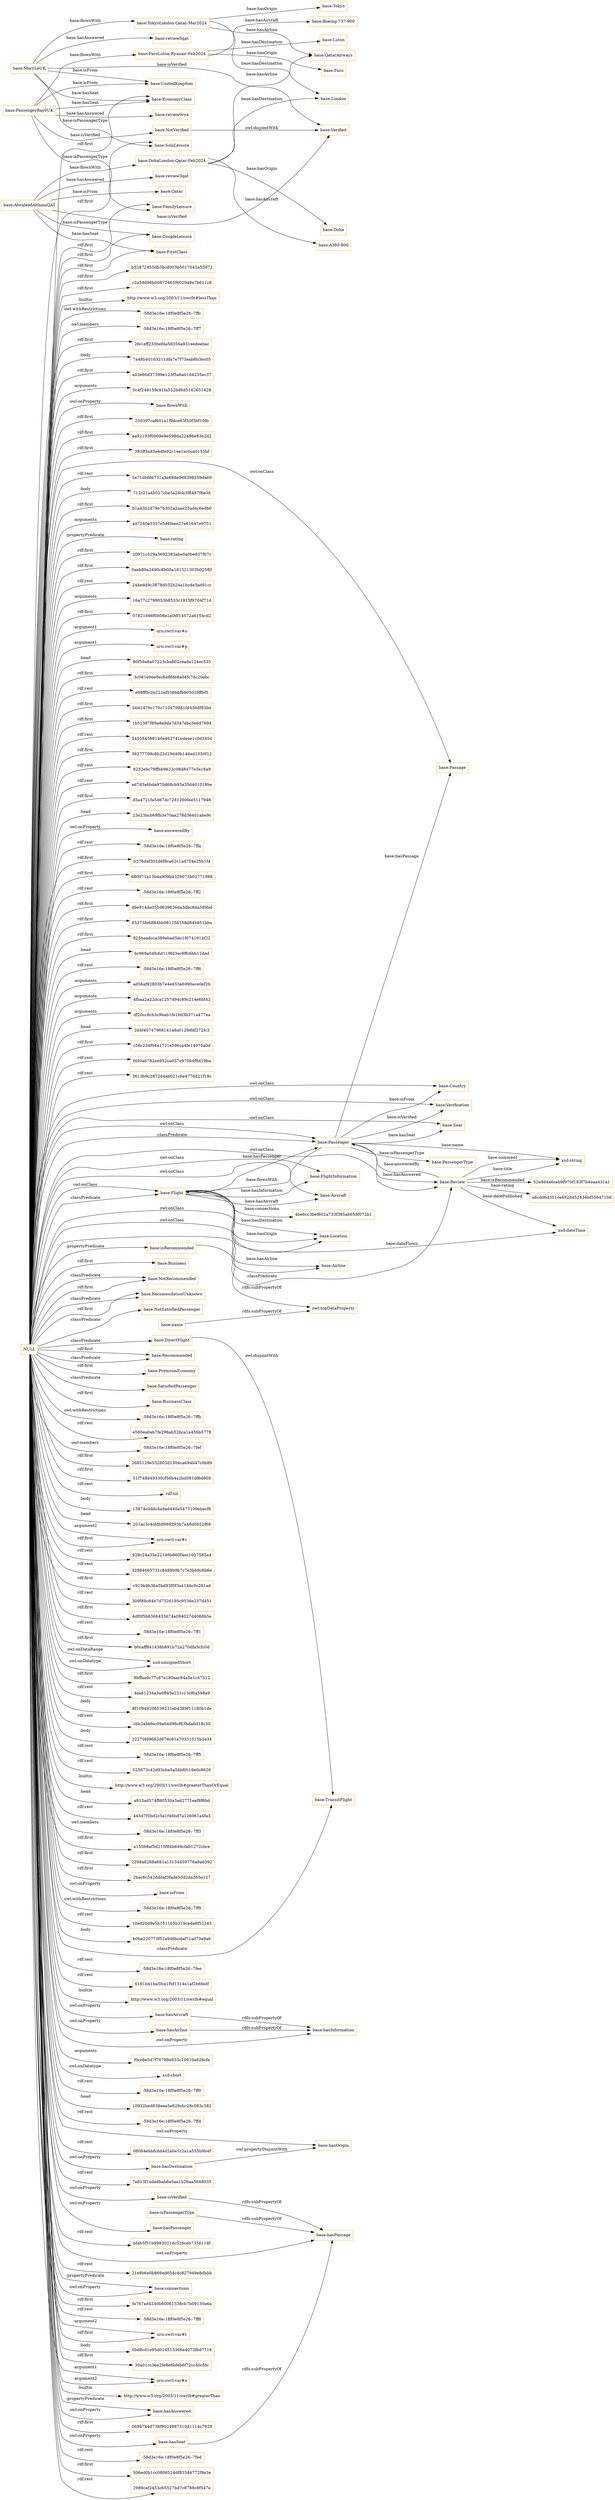 digraph ar2dtool_diagram { 
rankdir=LR;
size="1501"
node [shape = rectangle, color="orange"]; "base:EconomyClass" "base:CoupleLeisure" "base:Country" "base:Business" "base:NotRecommended" "base:Flight" "base:RecomendationUnknown" "base:Location" "base:Passenger" "base:NotSatisfiedPassenger" "base:DirectFlight" "base:SoloLeisure" "base:Aircraft" "base:Recommended" "base:FamilyLeisure" "base:PremiumEconomy" "base:FirstClass" "base:Verified" "base:Review" "base:TransitFlight" "base:Seat" "base:NotVerified" "base:SatisfiedPassenger" "base:Airline" "base:FlightInformation" "base:BusinessClass" "base:Passage" "base:Verification" "base:PassengerType" ; /*classes style*/
	"NULL" -> "base:PremiumEconomy" [ label = "rdf:first" ];
	"NULL" -> "base:Seat" [ label = "owl:onClass" ];
	"NULL" -> "-58d3e16e:18f0e8f5e26:-7ffb" [ label = "owl:withRestrictions" ];
	"NULL" -> "e580ea0ab7fe296ab52bca1a456b5778" [ label = "rdf:rest" ];
	"NULL" -> "-58d3e16e:18f0e8f5e26:-7fef" [ label = "owl:members" ];
	"NULL" -> "base:SoloLeisure" [ label = "rdf:first" ];
	"NULL" -> "2685129e532803d1304ca694b47c0b89" [ label = "rdf:first" ];
	"NULL" -> "base:NotRecommended" [ label = "rdf:first" ];
	"NULL" -> "51f748d49330cf56b4a2bd081df6d609" [ label = "rdf:first" ];
	"NULL" -> "rdf:nil" [ label = "rdf:rest" ];
	"NULL" -> "base:Location" [ label = "owl:onClass" ];
	"NULL" -> "13874c0ddc4a9ad440e5473109ebacf6" [ label = ":body" ];
	"NULL" -> "201ac3c4cfdb9969293b7a46d0b52f69" [ label = ":head" ];
	"NULL" -> "urn:swrl:var#c" [ label = "rdf:first" ];
	"NULL" -> "928c24a35e22146b860f4ec1057585a4" [ label = "rdf:rest" ];
	"NULL" -> "32864665731c8489b9b7c7e3bb9c6b6e" [ label = "rdf:rest" ];
	"NULL" -> "c919b9b36a5bd93f0f3a4146c9c281ad" [ label = "rdf:first" ];
	"NULL" -> "309f88c84b7d7326195c9536e237d451" [ label = "rdf:rest" ];
	"NULL" -> "4df0f5b6366433674a094027d4068b5e" [ label = "rdf:first" ];
	"NULL" -> "-58d3e16e:18f0e8f5e26:-7ff1" [ label = "rdf:rest" ];
	"NULL" -> "base:Recommended" [ label = ":classPredicate" ];
	"NULL" -> "b0caff841438b891b72a270dfa5cfc0d" [ label = "rdf:first" ];
	"NULL" -> "xsd:unsignedShort" [ label = "owl:onDatatype" ];
	"NULL" -> "8bffaa9c77c87e180eac84a5e1c47312" [ label = "rdf:first" ];
	"NULL" -> "4ea61234a3a0ff45e231c13cf6a598a9" [ label = "rdf:rest" ];
	"NULL" -> "8f10949206538231eb4389f11180b1de" [ label = ":body" ];
	"NULL" -> "cbb2ab6fec09a64d96cf63bda6d19c30" [ label = "rdf:rest" ];
	"NULL" -> "base:Passenger" [ label = "owl:onClass" ];
	"NULL" -> "22270fd9682d676c81a70331015b2e34" [ label = ":body" ];
	"NULL" -> "-58d3e16e:18f0e8f5e26:-7ff5" [ label = "rdf:rest" ];
	"NULL" -> "025673c42d93cba5a54b8fc16e0c8626" [ label = "rdf:rest" ];
	"NULL" -> "http://www.w3.org/2003/11/swrlb#greaterThanOrEqual" [ label = ":builtin" ];
	"NULL" -> "base:DirectFlight" [ label = ":classPredicate" ];
	"NULL" -> "a913ad574ffd0530a3ad2771eaf8f6bd" [ label = ":head" ];
	"NULL" -> "445d7f3bd2c5a1f46bd7a126061a4fa3" [ label = "rdf:rest" ];
	"NULL" -> "-58d3e16e:18f0e8f5e26:-7ff3" [ label = "owl:members" ];
	"NULL" -> "a15568af5d215f84b649cfab1272cbce" [ label = "rdf:first" ];
	"NULL" -> "2298a8288a681a13134459776a9a6392" [ label = "rdf:first" ];
	"NULL" -> "base:NotRecommended" [ label = ":classPredicate" ];
	"NULL" -> "2bac6c542dddaf3fade50d2da365e127" [ label = "rdf:first" ];
	"NULL" -> "base:isFrom" [ label = "owl:onProperty" ];
	"NULL" -> "base:RecomendationUnknown" [ label = "rdf:first" ];
	"NULL" -> "-58d3e16e:18f0e8f5e26:-7ff9" [ label = "owl:withRestrictions" ];
	"NULL" -> "10ed20d9e5b151165b319ceda6f52345" [ label = "rdf:rest" ];
	"NULL" -> "b0be220773f52a946bcdaf71ad70a9a6" [ label = ":body" ];
	"NULL" -> "base:Flight" [ label = "owl:onClass" ];
	"NULL" -> "-58d3e16e:18f0e8f5e26:-7fee" [ label = "rdf:rest" ];
	"NULL" -> "base:SatisfiedPassenger" [ label = ":classPredicate" ];
	"NULL" -> "6161bb1ba5fce1fbf1314e1af2b6fedf" [ label = "rdf:rest" ];
	"NULL" -> "xsd:unsignedShort" [ label = "owl:onDataRange" ];
	"NULL" -> "http://www.w3.org/2003/11/swrlb#equal" [ label = ":builtin" ];
	"NULL" -> "base:hasAircraft" [ label = "owl:onProperty" ];
	"NULL" -> "f0cc8e5d7f76788e833c10910a626cfa" [ label = ":arguments" ];
	"NULL" -> "base:FirstClass" [ label = "rdf:first" ];
	"NULL" -> "xsd:short" [ label = "owl:onDatatype" ];
	"NULL" -> "-58d3e16e:18f0e8f5e26:-7ff0" [ label = "rdf:rest" ];
	"NULL" -> "10922bed839eea5e629cbc28c083c382" [ label = ":head" ];
	"NULL" -> "-58d3e16e:18f0e8f5e26:-7ff4" [ label = "rdf:rest" ];
	"NULL" -> "08084ebbfcdd4d2a0e1c2a1a555b9b4f" [ label = "rdf:rest" ];
	"NULL" -> "7e813f1ede8bab6e5aa1b26aa5648935" [ label = "rdf:rest" ];
	"NULL" -> "base:hasPassenger" [ label = "owl:onProperty" ];
	"NULL" -> "bfab5f51b9983021dc526ceb7356118f" [ label = "rdf:rest" ];
	"NULL" -> "base:hasInformation" [ label = "owl:onProperty" ];
	"NULL" -> "base:hasOrigin" [ label = "owl:onProperty" ];
	"NULL" -> "base:BusinessClass" [ label = "rdf:first" ];
	"NULL" -> "21e9b6e0b866ed654c4c827949e8dbbb" [ label = "rdf:rest" ];
	"NULL" -> "base:connections" [ label = ":propertyPredicate" ];
	"NULL" -> "fa767ad4240b60061538cb7b09130a6a" [ label = "rdf:first" ];
	"NULL" -> "-58d3e16e:18f0e8f5e26:-7ff8" [ label = "rdf:rest" ];
	"NULL" -> "urn:swrl:var#r" [ label = ":argument2" ];
	"NULL" -> "0bd8cd1e95d01d515366a4073fbd7718" [ label = ":body" ];
	"NULL" -> "30a01cc36e2fe8e6bfeb6f72cc40cfdc" [ label = "rdf:first" ];
	"NULL" -> "urn:swrl:var#a" [ label = ":argument1" ];
	"NULL" -> "http://www.w3.org/2003/11/swrlb#greaterThan" [ label = ":builtin" ];
	"NULL" -> "base:hasAnswered" [ label = ":propertyPredicate" ];
	"NULL" -> "06967b4d738f9024887310d1114c7929" [ label = "rdf:first" ];
	"NULL" -> "base:NotSatisfiedPassenger" [ label = ":classPredicate" ];
	"NULL" -> "base:Business" [ label = "rdf:first" ];
	"NULL" -> "base:hasSeat" [ label = "owl:onProperty" ];
	"NULL" -> "-58d3e16e:18f0e8f5e26:-7fed" [ label = "rdf:rest" ];
	"NULL" -> "base:Recommended" [ label = "rdf:first" ];
	"NULL" -> "306ed0b1cc0808524df83344772f9e3e" [ label = "rdf:first" ];
	"NULL" -> "2989caf2453c65527bd7c8788c8f547e" [ label = "rdf:rest" ];
	"NULL" -> "b52872455db3bcd003b5017042a55972" [ label = "rdf:first" ];
	"NULL" -> "c2a59d96b00872465f602948e7b611c8" [ label = "rdf:first" ];
	"NULL" -> "http://www.w3.org/2003/11/swrlb#lessThan" [ label = ":builtin" ];
	"NULL" -> "-58d3e16e:18f0e8f5e26:-7ffc" [ label = "owl:withRestrictions" ];
	"NULL" -> "-58d3e16e:18f0e8f5e26:-7ff7" [ label = "owl:members" ];
	"NULL" -> "2fe1eff233befda58356a931eedeebac" [ label = "rdf:first" ];
	"NULL" -> "7a48b40163211dfa7e7f73eab8b3ec05" [ label = ":body" ];
	"NULL" -> "base:hasPassage" [ label = "owl:onProperty" ];
	"NULL" -> "a03e66d37399e123f5a6a0164235ec37" [ label = "rdf:first" ];
	"NULL" -> "0c4f249159c91fa552bd6d5162651428" [ label = ":arguments" ];
	"NULL" -> "base:flownWith" [ label = "owl:onProperty" ];
	"NULL" -> "25d397caf601a1f9dce63f50f3bf1fdb" [ label = "rdf:first" ];
	"NULL" -> "base:TransitFlight" [ label = ":classPredicate" ];
	"NULL" -> "base:hasDestination" [ label = "owl:onProperty" ];
	"NULL" -> "ea92193f0b09e9e598da22486e83e2d2" [ label = "rdf:first" ];
	"NULL" -> "urn:swrl:var#r" [ label = "rdf:first" ];
	"NULL" -> "383ff3a93e4dfe92c1ee1ac0ca0155bf" [ label = "rdf:first" ];
	"NULL" -> "base:isRecommended" [ label = ":propertyPredicate" ];
	"NULL" -> "5e71dbfd6731a3e688e9d8398559da69" [ label = "rdf:rest" ];
	"NULL" -> "712c21a4b527cbe3a26cb3f8487f8e0d" [ label = ":body" ];
	"NULL" -> "b1a43b2d79e7b302a2aae25adec6edb0" [ label = "rdf:first" ];
	"NULL" -> "a47240a5337e546feee27e61647e9751" [ label = ":arguments" ];
	"NULL" -> "urn:swrl:var#a" [ label = ":argument2" ];
	"NULL" -> "base:CoupleLeisure" [ label = "rdf:first" ];
	"NULL" -> "base:rating" [ label = ":propertyPredicate" ];
	"NULL" -> "20971c529a3692383abe0a0be837f07c" [ label = "rdf:first" ];
	"NULL" -> "base:RecomendationUnknown" [ label = ":classPredicate" ];
	"NULL" -> "0aeb89a2490c8b00a181521303b02580" [ label = "rdf:first" ];
	"NULL" -> "244edd9c3878d032b24a1bc4e3ad91cc" [ label = "rdf:rest" ];
	"NULL" -> "16a77c2798053b8533c1915f9704f71d" [ label = ":arguments" ];
	"NULL" -> "07821666f0b08e2a0df14572a6154cd2" [ label = "rdf:first" ];
	"NULL" -> "urn:swrl:var#o" [ label = ":argument1" ];
	"NULL" -> "base:Review" [ label = "owl:onClass" ];
	"NULL" -> "urn:swrl:var#p" [ label = ":argument1" ];
	"NULL" -> "80f59a8a07223cba802ceada124ec535" [ label = ":head" ];
	"NULL" -> "base:Verification" [ label = "owl:onClass" ];
	"NULL" -> "3c081e9ee0ec6e86fe8a04fc7dc20ebc" [ label = "rdf:first" ];
	"NULL" -> "base:isVerified" [ label = "owl:onProperty" ];
	"NULL" -> "e99ff0c2b222ef558b6fb905029ffbf5" [ label = "rdf:rest" ];
	"NULL" -> "bb42479c176c710479981f4436df83bd" [ label = "rdf:first" ];
	"NULL" -> "base:FlightInformation" [ label = "owl:onClass" ];
	"NULL" -> "base:hasAirline" [ label = "owl:onProperty" ];
	"NULL" -> "1b51387f89a8a9da7d347ebc3e6d7694" [ label = "rdf:first" ];
	"NULL" -> "base:Aircraft" [ label = "owl:onClass" ];
	"NULL" -> "54558458814de463741edeee1c0d3454" [ label = "rdf:rest" ];
	"NULL" -> "36277709c8b22d19d49b144ed1050f12" [ label = "rdf:first" ];
	"NULL" -> "base:EconomyClass" [ label = "rdf:first" ];
	"NULL" -> "8232ebc79ffbb9623c08d8477e3a16a9" [ label = "rdf:rest" ];
	"NULL" -> "base:Airline" [ label = "owl:onClass" ];
	"NULL" -> "ed7d3a6bda970d68cb93a35d401018be" [ label = "rdf:rest" ];
	"NULL" -> "d5a4721fa5d67dc7281260fee5117946" [ label = "rdf:first" ];
	"NULL" -> "23e23bcb69fb3e70aa278d36401abe9c" [ label = ":head" ];
	"NULL" -> "base:answeredBy" [ label = "owl:onProperty" ];
	"NULL" -> "urn:swrl:var#c" [ label = ":argument2" ];
	"NULL" -> "-58d3e16e:18f0e8f5e26:-7ffa" [ label = "rdf:rest" ];
	"NULL" -> "b376daf302d6f8ca62c1ad754e25b1f4" [ label = "rdf:first" ];
	"NULL" -> "base:FamilyLeisure" [ label = "rdf:first" ];
	"NULL" -> "680971a13b4a909b4329073b02771988" [ label = "rdf:first" ];
	"NULL" -> "base:Country" [ label = "owl:onClass" ];
	"NULL" -> "-58d3e16e:18f0e8f5e26:-7ff2" [ label = "rdf:rest" ];
	"NULL" -> "base:connections" [ label = "owl:onProperty" ];
	"NULL" -> "d9e914da055d639636da3dbc8da589bd" [ label = "rdf:first" ];
	"NULL" -> "65273fe6884bb981256158d84b851bba" [ label = "rdf:first" ];
	"NULL" -> "base:Passage" [ label = "owl:onClass" ];
	"NULL" -> "base:Review" [ label = ":classPredicate" ];
	"NULL" -> "base:hasAnswered" [ label = "owl:onProperty" ];
	"NULL" -> "825baadcca389ebad5dc1f6741914f22" [ label = "rdf:first" ];
	"NULL" -> "6c969a04fc6d119fd3ec8ffc6bb12ded" [ label = ":head" ];
	"NULL" -> "base:Flight" [ label = ":classPredicate" ];
	"NULL" -> "-58d3e16e:18f0e8f5e26:-7ff6" [ label = "rdf:rest" ];
	"NULL" -> "base:Passenger" [ label = ":classPredicate" ];
	"NULL" -> "ad56af92803b7e4e653e6990ace0ef2b" [ label = ":arguments" ];
	"NULL" -> "4fbaa2a22dca1257d94c89c214e6bf42" [ label = ":arguments" ];
	"NULL" -> "df20cc8cb3c9bab1fe16d3b371a477ea" [ label = ":arguments" ];
	"NULL" -> "2d4f40747868141a8a012fefdf272fc3" [ label = ":head" ];
	"NULL" -> "c58c234f04a1721e596ca4fe14070a0d" [ label = "rdf:first" ];
	"NULL" -> "fd50ab782ee952ca057e97064f8d19ba" [ label = "rdf:rest" ];
	"NULL" -> "3613b9c2872d4ab021c6e4770d21f19c" [ label = "rdf:rest" ];
	"base:MaryLeUK" -> "base:UnitedKingdom" [ label = "base:isFrom" ];
	"base:MaryLeUK" -> "base:Verified" [ label = "base:isVerified" ];
	"base:MaryLeUK" -> "base:EconomyClass" [ label = "base:hasSeat" ];
	"base:MaryLeUK" -> "base:SoloLeisure" [ label = "base:isPassengerType" ];
	"base:MaryLeUK" -> "base:TokyoLondon-Qatar-Mar2024" [ label = "base:flownWith" ];
	"base:MaryLeUK" -> "base:review0qat" [ label = "base:hasAnswered" ];
	"base:DohaLondon-Qatar-Feb2024" -> "base:Doha" [ label = "base:hasOrigin" ];
	"base:DohaLondon-Qatar-Feb2024" -> "base:QatarAirways" [ label = "base:hasAirline" ];
	"base:DohaLondon-Qatar-Feb2024" -> "base:A380-800" [ label = "base:hasAircraft" ];
	"base:DohaLondon-Qatar-Feb2024" -> "base:London" [ label = "base:hasDestination" ];
	"base:isVerified" -> "base:hasPassage" [ label = "rdfs:subPropertyOf" ];
	"base:AlwaleedAlthaniQAT" -> "base:DohaLondon-Qatar-Feb2024" [ label = "base:flownWith" ];
	"base:AlwaleedAlthaniQAT" -> "base:Verified" [ label = "base:isVerified" ];
	"base:AlwaleedAlthaniQAT" -> "base:Qatar" [ label = "base:isFrom" ];
	"base:AlwaleedAlthaniQAT" -> "base:review3qat" [ label = "base:hasAnswered" ];
	"base:AlwaleedAlthaniQAT" -> "base:CoupleLeisure" [ label = "base:isPassengerType" ];
	"base:AlwaleedAlthaniQAT" -> "base:FirstClass" [ label = "base:hasSeat" ];
	"base:FaroLuton-Ryanair-Feb2024" -> "base:Faro" [ label = "base:hasOrigin" ];
	"base:FaroLuton-Ryanair-Feb2024" -> "base:Luton" [ label = "base:hasDestination" ];
	"base:FaroLuton-Ryanair-Feb2024" -> "base:Boeing-737-900" [ label = "base:hasAircraft" ];
	"base:PassengerRay0UK" -> "base:review0rya" [ label = "base:hasAnswered" ];
	"base:PassengerRay0UK" -> "base:UnitedKingdom" [ label = "base:isFrom" ];
	"base:PassengerRay0UK" -> "base:FaroLuton-Ryanair-Feb2024" [ label = "base:flownWith" ];
	"base:PassengerRay0UK" -> "base:FamilyLeisure" [ label = "base:isPassengerType" ];
	"base:PassengerRay0UK" -> "base:EconomyClass" [ label = "base:hasSeat" ];
	"base:PassengerRay0UK" -> "base:NotVerified" [ label = "base:isVerified" ];
	"base:TokyoLondon-Qatar-Mar2024" -> "base:Tokyo" [ label = "base:hasOrigin" ];
	"base:TokyoLondon-Qatar-Mar2024" -> "base:London" [ label = "base:hasDestination" ];
	"base:TokyoLondon-Qatar-Mar2024" -> "base:QatarAirways" [ label = "base:hasAirline" ];
	"base:DirectFlight" -> "base:TransitFlight" [ label = "owl:disjointWith" ];
	"base:hasAircraft" -> "base:hasInformation" [ label = "rdfs:subPropertyOf" ];
	"base:isRecommended" -> "owl:topDataProperty" [ label = "rdfs:subPropertyOf" ];
	"base:name" -> "owl:topDataProperty" [ label = "rdfs:subPropertyOf" ];
	"base:hasDestination" -> "base:hasOrigin" [ label = "owl:propertyDisjointWith" ];
	"base:hasSeat" -> "base:hasPassage" [ label = "rdfs:subPropertyOf" ];
	"base:isPassengerType" -> "base:hasPassage" [ label = "rdfs:subPropertyOf" ];
	"base:hasAirline" -> "base:hasInformation" [ label = "rdfs:subPropertyOf" ];
	"base:NotVerified" -> "base:Verified" [ label = "owl:disjointWith" ];
	"base:Flight" -> "xsd:dateTime" [ label = "base:dateFlown" ];
	"base:Passenger" -> "xsd:string" [ label = "base:name" ];
	"base:Flight" -> "base:Location" [ label = "base:hasOrigin" ];
	"base:Passenger" -> "base:PassengerType" [ label = "base:isPassengerType" ];
	"base:Passenger" -> "base:Verification" [ label = "base:isVerified" ];
	"base:Passenger" -> "base:Flight" [ label = "base:flownWith" ];
	"base:Passenger" -> "base:Country" [ label = "base:isFrom" ];
	"base:Passenger" -> "base:Review" [ label = "base:hasAnswered" ];
	"base:Review" -> "xsd:string" [ label = "base:title" ];
	"base:Flight" -> "base:Location" [ label = "base:hasDestination" ];
	"base:Passenger" -> "base:Passage" [ label = "base:hasPassage" ];
	"base:Review" -> "a6cdd6d351ca492d452434bf5564710d" [ label = "base:rating" ];
	"base:Flight" -> "4be6cc3bef602a733f385ab658f072b1" [ label = "base:connections" ];
	"base:Review" -> "xsd:dateTime" [ label = "base:datePublished" ];
	"base:Flight" -> "base:Airline" [ label = "base:hasAirline" ];
	"base:Review" -> "52e4d4a6ceb9f970f183f7b4eaa431a1" [ label = "base:isRecommended" ];
	"base:Review" -> "xsd:string" [ label = "base:comment" ];
	"base:Review" -> "base:Passenger" [ label = "base:answeredBy" ];
	"base:Flight" -> "base:Aircraft" [ label = "base:hasAircraft" ];
	"base:Flight" -> "base:Passenger" [ label = "base:hasPassenger" ];
	"base:Passenger" -> "base:Seat" [ label = "base:hasSeat" ];
	"base:Flight" -> "base:FlightInformation" [ label = "base:hasInformation" ];

}
